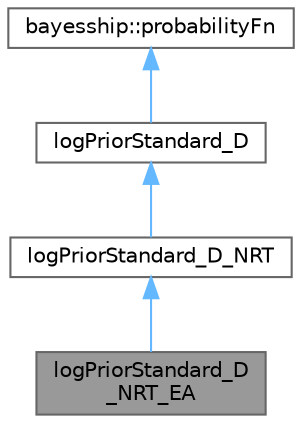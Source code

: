 digraph "logPriorStandard_D_NRT_EA"
{
 // LATEX_PDF_SIZE
  bgcolor="transparent";
  edge [fontname=Helvetica,fontsize=10,labelfontname=Helvetica,labelfontsize=10];
  node [fontname=Helvetica,fontsize=10,shape=box,height=0.2,width=0.4];
  Node1 [id="Node000001",label="logPriorStandard_D\l_NRT_EA",height=0.2,width=0.4,color="gray40", fillcolor="grey60", style="filled", fontcolor="black",tooltip=" "];
  Node2 -> Node1 [id="edge1_Node000001_Node000002",dir="back",color="steelblue1",style="solid",tooltip=" "];
  Node2 [id="Node000002",label="logPriorStandard_D_NRT",height=0.2,width=0.4,color="gray40", fillcolor="white", style="filled",URL="$classlogPriorStandard__D__NRT.html",tooltip=" "];
  Node3 -> Node2 [id="edge2_Node000002_Node000003",dir="back",color="steelblue1",style="solid",tooltip=" "];
  Node3 [id="Node000003",label="logPriorStandard_D",height=0.2,width=0.4,color="gray40", fillcolor="white", style="filled",URL="$classlogPriorStandard__D.html",tooltip=" "];
  Node4 -> Node3 [id="edge3_Node000003_Node000004",dir="back",color="steelblue1",style="solid",tooltip=" "];
  Node4 [id="Node000004",label="bayesship::probabilityFn",height=0.2,width=0.4,color="gray40", fillcolor="white", style="filled",tooltip=" "];
}
